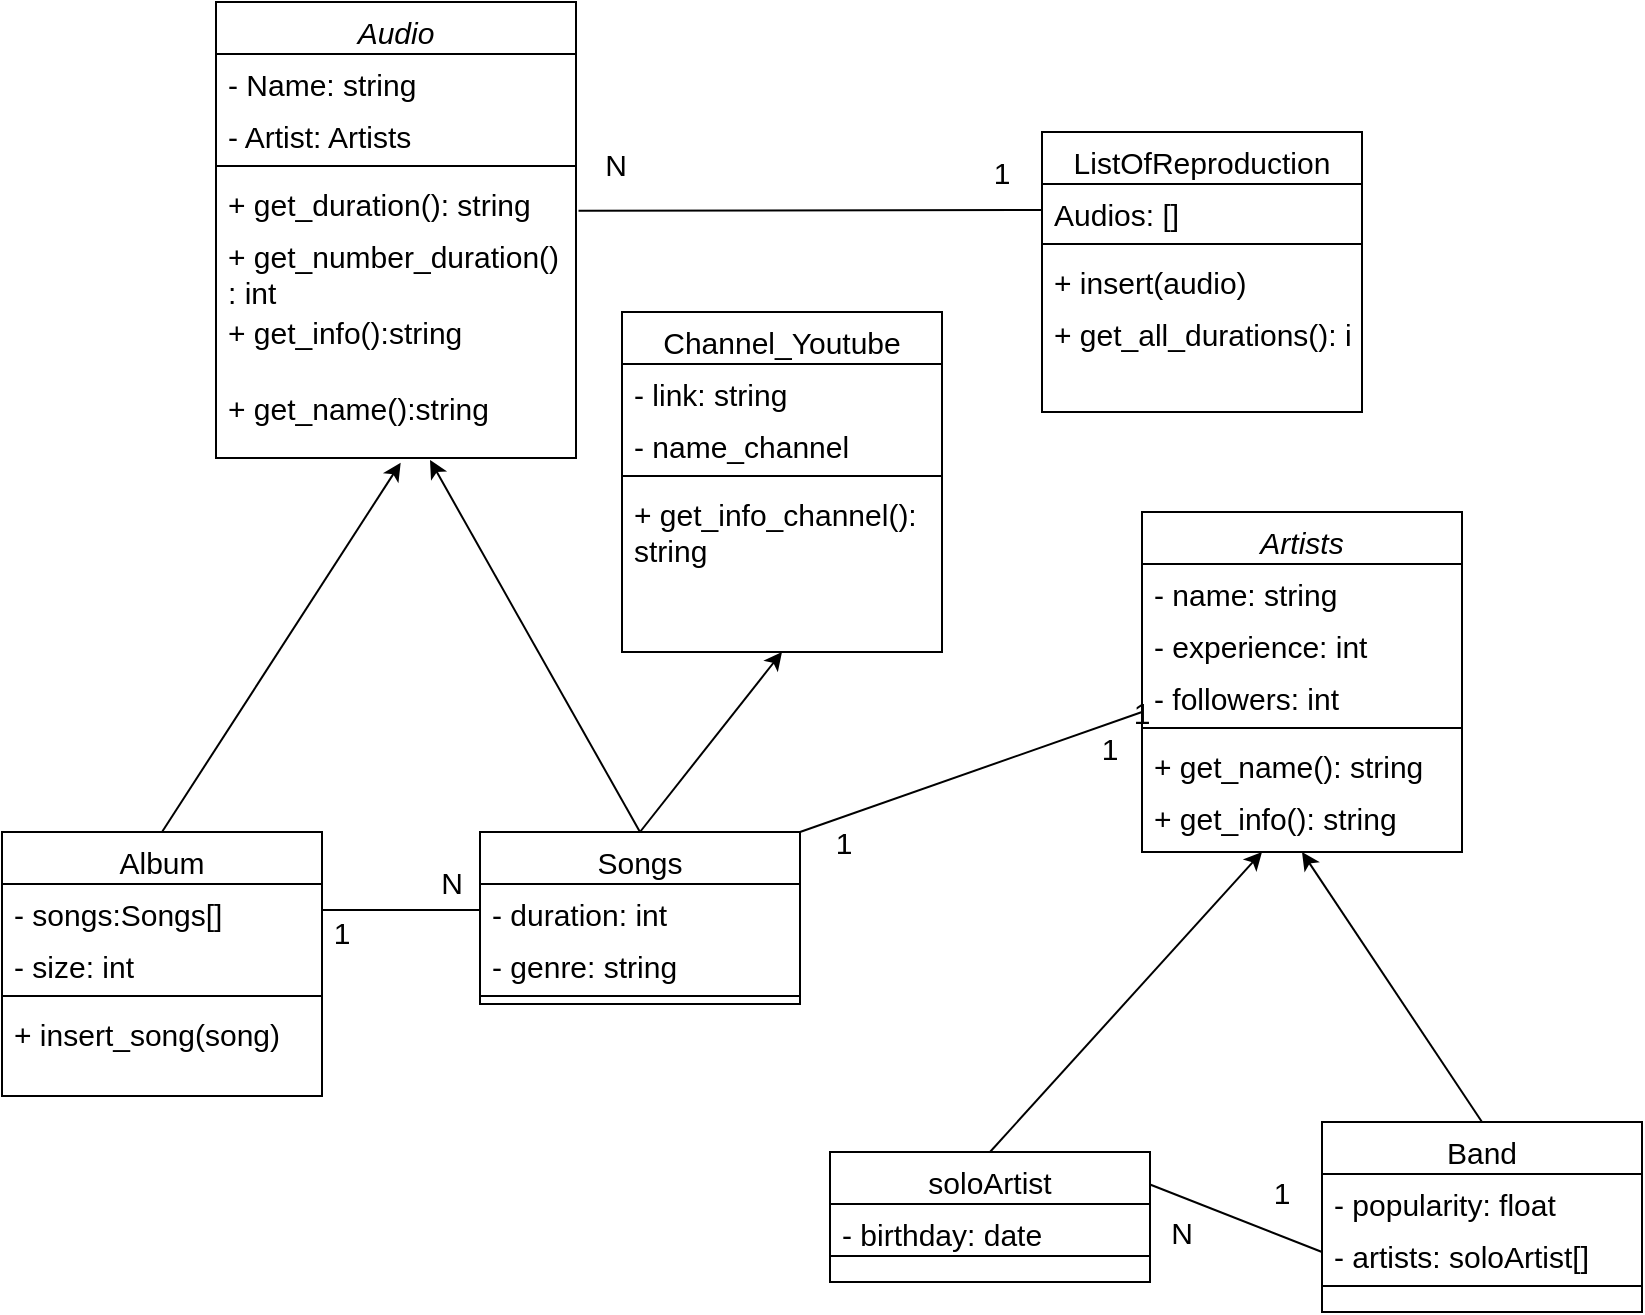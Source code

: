 <mxfile version="15.3.1" type="device"><diagram id="C5RBs43oDa-KdzZeNtuy" name="Page-1"><mxGraphModel dx="652" dy="316" grid="0" gridSize="10" guides="1" tooltips="1" connect="1" arrows="1" fold="1" page="1" pageScale="1" pageWidth="827" pageHeight="1169" math="0" shadow="0"><root><mxCell id="WIyWlLk6GJQsqaUBKTNV-0"/><mxCell id="WIyWlLk6GJQsqaUBKTNV-1" parent="WIyWlLk6GJQsqaUBKTNV-0"/><mxCell id="zkfFHV4jXpPFQw0GAbJ--0" value="Audio" style="swimlane;fontStyle=2;align=center;verticalAlign=top;childLayout=stackLayout;horizontal=1;startSize=26;horizontalStack=0;resizeParent=1;resizeLast=0;collapsible=1;marginBottom=0;rounded=0;shadow=0;strokeWidth=1;fontSize=15;" parent="WIyWlLk6GJQsqaUBKTNV-1" vertex="1"><mxGeometry x="107" y="25" width="180" height="228" as="geometry"><mxRectangle x="230" y="140" width="160" height="26" as="alternateBounds"/></mxGeometry></mxCell><mxCell id="zkfFHV4jXpPFQw0GAbJ--1" value="- Name: string" style="text;align=left;verticalAlign=top;spacingLeft=4;spacingRight=4;overflow=hidden;rotatable=0;points=[[0,0.5],[1,0.5]];portConstraint=eastwest;fontSize=15;" parent="zkfFHV4jXpPFQw0GAbJ--0" vertex="1"><mxGeometry y="26" width="180" height="26" as="geometry"/></mxCell><mxCell id="zkfFHV4jXpPFQw0GAbJ--3" value="- Artist: Artists" style="text;align=left;verticalAlign=top;spacingLeft=4;spacingRight=4;overflow=hidden;rotatable=0;points=[[0,0.5],[1,0.5]];portConstraint=eastwest;rounded=0;shadow=0;html=0;fontSize=15;" parent="zkfFHV4jXpPFQw0GAbJ--0" vertex="1"><mxGeometry y="52" width="180" height="26" as="geometry"/></mxCell><mxCell id="zkfFHV4jXpPFQw0GAbJ--4" value="" style="line;html=1;strokeWidth=1;align=left;verticalAlign=middle;spacingTop=-1;spacingLeft=3;spacingRight=3;rotatable=0;labelPosition=right;points=[];portConstraint=eastwest;fontSize=15;" parent="zkfFHV4jXpPFQw0GAbJ--0" vertex="1"><mxGeometry y="78" width="180" height="8" as="geometry"/></mxCell><mxCell id="zkfFHV4jXpPFQw0GAbJ--5" value="+ get_duration(): string" style="text;align=left;verticalAlign=top;spacingLeft=4;spacingRight=4;overflow=hidden;rotatable=0;points=[[0,0.5],[1,0.5]];portConstraint=eastwest;fontSize=15;" parent="zkfFHV4jXpPFQw0GAbJ--0" vertex="1"><mxGeometry y="86" width="180" height="26" as="geometry"/></mxCell><mxCell id="wqP7tiD3IzAdIutT0Lsw-1" value="+ get_number_duration()&#10;: int" style="text;align=left;verticalAlign=top;spacingLeft=4;spacingRight=4;overflow=hidden;rotatable=0;points=[[0,0.5],[1,0.5]];portConstraint=eastwest;fontSize=15;" parent="zkfFHV4jXpPFQw0GAbJ--0" vertex="1"><mxGeometry y="112" width="180" height="38" as="geometry"/></mxCell><mxCell id="wqP7tiD3IzAdIutT0Lsw-2" value="+ get_info():string" style="text;align=left;verticalAlign=top;spacingLeft=4;spacingRight=4;overflow=hidden;rotatable=0;points=[[0,0.5],[1,0.5]];portConstraint=eastwest;fontSize=15;" parent="zkfFHV4jXpPFQw0GAbJ--0" vertex="1"><mxGeometry y="150" width="180" height="38" as="geometry"/></mxCell><mxCell id="wqP7tiD3IzAdIutT0Lsw-3" value="+ get_name():string" style="text;align=left;verticalAlign=top;spacingLeft=4;spacingRight=4;overflow=hidden;rotatable=0;points=[[0,0.5],[1,0.5]];portConstraint=eastwest;fontSize=15;" parent="zkfFHV4jXpPFQw0GAbJ--0" vertex="1"><mxGeometry y="188" width="180" height="38" as="geometry"/></mxCell><mxCell id="zkfFHV4jXpPFQw0GAbJ--6" value="Album" style="swimlane;fontStyle=0;align=center;verticalAlign=top;childLayout=stackLayout;horizontal=1;startSize=26;horizontalStack=0;resizeParent=1;resizeLast=0;collapsible=1;marginBottom=0;rounded=0;shadow=0;strokeWidth=1;fontSize=15;" parent="WIyWlLk6GJQsqaUBKTNV-1" vertex="1"><mxGeometry y="440" width="160" height="132" as="geometry"><mxRectangle x="130" y="380" width="160" height="26" as="alternateBounds"/></mxGeometry></mxCell><mxCell id="zkfFHV4jXpPFQw0GAbJ--7" value="- songs:Songs[]" style="text;align=left;verticalAlign=top;spacingLeft=4;spacingRight=4;overflow=hidden;rotatable=0;points=[[0,0.5],[1,0.5]];portConstraint=eastwest;fontSize=15;" parent="zkfFHV4jXpPFQw0GAbJ--6" vertex="1"><mxGeometry y="26" width="160" height="26" as="geometry"/></mxCell><mxCell id="zkfFHV4jXpPFQw0GAbJ--8" value="- size: int" style="text;align=left;verticalAlign=top;spacingLeft=4;spacingRight=4;overflow=hidden;rotatable=0;points=[[0,0.5],[1,0.5]];portConstraint=eastwest;rounded=0;shadow=0;html=0;fontSize=15;" parent="zkfFHV4jXpPFQw0GAbJ--6" vertex="1"><mxGeometry y="52" width="160" height="26" as="geometry"/></mxCell><mxCell id="zkfFHV4jXpPFQw0GAbJ--9" value="" style="line;html=1;strokeWidth=1;align=left;verticalAlign=middle;spacingTop=-1;spacingLeft=3;spacingRight=3;rotatable=0;labelPosition=right;points=[];portConstraint=eastwest;fontSize=15;" parent="zkfFHV4jXpPFQw0GAbJ--6" vertex="1"><mxGeometry y="78" width="160" height="8" as="geometry"/></mxCell><mxCell id="zkfFHV4jXpPFQw0GAbJ--10" value="+ insert_song(song)" style="text;align=left;verticalAlign=top;spacingLeft=4;spacingRight=4;overflow=hidden;rotatable=0;points=[[0,0.5],[1,0.5]];portConstraint=eastwest;fontStyle=0;fontSize=15;" parent="zkfFHV4jXpPFQw0GAbJ--6" vertex="1"><mxGeometry y="86" width="160" height="26" as="geometry"/></mxCell><mxCell id="zkfFHV4jXpPFQw0GAbJ--13" value="Songs" style="swimlane;fontStyle=0;align=center;verticalAlign=top;childLayout=stackLayout;horizontal=1;startSize=26;horizontalStack=0;resizeParent=1;resizeLast=0;collapsible=1;marginBottom=0;rounded=0;shadow=0;strokeWidth=1;fontSize=15;" parent="WIyWlLk6GJQsqaUBKTNV-1" vertex="1"><mxGeometry x="239" y="440" width="160" height="86" as="geometry"><mxRectangle x="340" y="380" width="170" height="26" as="alternateBounds"/></mxGeometry></mxCell><mxCell id="zkfFHV4jXpPFQw0GAbJ--14" value="- duration: int" style="text;align=left;verticalAlign=top;spacingLeft=4;spacingRight=4;overflow=hidden;rotatable=0;points=[[0,0.5],[1,0.5]];portConstraint=eastwest;fontSize=15;" parent="zkfFHV4jXpPFQw0GAbJ--13" vertex="1"><mxGeometry y="26" width="160" height="26" as="geometry"/></mxCell><mxCell id="wqP7tiD3IzAdIutT0Lsw-5" value="- genre: string" style="text;align=left;verticalAlign=top;spacingLeft=4;spacingRight=4;overflow=hidden;rotatable=0;points=[[0,0.5],[1,0.5]];portConstraint=eastwest;fontSize=15;" parent="zkfFHV4jXpPFQw0GAbJ--13" vertex="1"><mxGeometry y="52" width="160" height="26" as="geometry"/></mxCell><mxCell id="zkfFHV4jXpPFQw0GAbJ--15" value="" style="line;html=1;strokeWidth=1;align=left;verticalAlign=middle;spacingTop=-1;spacingLeft=3;spacingRight=3;rotatable=0;labelPosition=right;points=[];portConstraint=eastwest;fontSize=15;" parent="zkfFHV4jXpPFQw0GAbJ--13" vertex="1"><mxGeometry y="78" width="160" height="8" as="geometry"/></mxCell><mxCell id="zkfFHV4jXpPFQw0GAbJ--17" value="ListOfReproduction" style="swimlane;fontStyle=0;align=center;verticalAlign=top;childLayout=stackLayout;horizontal=1;startSize=26;horizontalStack=0;resizeParent=1;resizeLast=0;collapsible=1;marginBottom=0;rounded=0;shadow=0;strokeWidth=1;fontSize=15;" parent="WIyWlLk6GJQsqaUBKTNV-1" vertex="1"><mxGeometry x="520" y="90" width="160" height="140" as="geometry"><mxRectangle x="550" y="140" width="160" height="26" as="alternateBounds"/></mxGeometry></mxCell><mxCell id="zkfFHV4jXpPFQw0GAbJ--18" value="Audios: []" style="text;align=left;verticalAlign=top;spacingLeft=4;spacingRight=4;overflow=hidden;rotatable=0;points=[[0,0.5],[1,0.5]];portConstraint=eastwest;fontSize=15;" parent="zkfFHV4jXpPFQw0GAbJ--17" vertex="1"><mxGeometry y="26" width="160" height="26" as="geometry"/></mxCell><mxCell id="zkfFHV4jXpPFQw0GAbJ--23" value="" style="line;html=1;strokeWidth=1;align=left;verticalAlign=middle;spacingTop=-1;spacingLeft=3;spacingRight=3;rotatable=0;labelPosition=right;points=[];portConstraint=eastwest;fontSize=15;" parent="zkfFHV4jXpPFQw0GAbJ--17" vertex="1"><mxGeometry y="52" width="160" height="8" as="geometry"/></mxCell><mxCell id="zkfFHV4jXpPFQw0GAbJ--24" value="+ insert(audio)" style="text;align=left;verticalAlign=top;spacingLeft=4;spacingRight=4;overflow=hidden;rotatable=0;points=[[0,0.5],[1,0.5]];portConstraint=eastwest;fontSize=15;" parent="zkfFHV4jXpPFQw0GAbJ--17" vertex="1"><mxGeometry y="60" width="160" height="26" as="geometry"/></mxCell><mxCell id="zkfFHV4jXpPFQw0GAbJ--25" value="+ get_all_durations(): int" style="text;align=left;verticalAlign=top;spacingLeft=4;spacingRight=4;overflow=hidden;rotatable=0;points=[[0,0.5],[1,0.5]];portConstraint=eastwest;fontSize=15;" parent="zkfFHV4jXpPFQw0GAbJ--17" vertex="1"><mxGeometry y="86" width="160" height="26" as="geometry"/></mxCell><mxCell id="1Xxj1qsiVrOiPoWi4CKO-12" value="Artists" style="swimlane;fontStyle=2;align=center;verticalAlign=top;childLayout=stackLayout;horizontal=1;startSize=26;horizontalStack=0;resizeParent=1;resizeLast=0;collapsible=1;marginBottom=0;rounded=0;shadow=0;strokeWidth=1;fontSize=15;" parent="WIyWlLk6GJQsqaUBKTNV-1" vertex="1"><mxGeometry x="570" y="280" width="160" height="170" as="geometry"><mxRectangle x="230" y="140" width="160" height="26" as="alternateBounds"/></mxGeometry></mxCell><mxCell id="1Xxj1qsiVrOiPoWi4CKO-13" value="- name: string" style="text;align=left;verticalAlign=top;spacingLeft=4;spacingRight=4;overflow=hidden;rotatable=0;points=[[0,0.5],[1,0.5]];portConstraint=eastwest;fontSize=15;" parent="1Xxj1qsiVrOiPoWi4CKO-12" vertex="1"><mxGeometry y="26" width="160" height="26" as="geometry"/></mxCell><mxCell id="1Xxj1qsiVrOiPoWi4CKO-14" value="- experience: int" style="text;align=left;verticalAlign=top;spacingLeft=4;spacingRight=4;overflow=hidden;rotatable=0;points=[[0,0.5],[1,0.5]];portConstraint=eastwest;rounded=0;shadow=0;html=0;fontSize=15;" parent="1Xxj1qsiVrOiPoWi4CKO-12" vertex="1"><mxGeometry y="52" width="160" height="26" as="geometry"/></mxCell><mxCell id="1Xxj1qsiVrOiPoWi4CKO-15" value="- followers: int" style="text;align=left;verticalAlign=top;spacingLeft=4;spacingRight=4;overflow=hidden;rotatable=0;points=[[0,0.5],[1,0.5]];portConstraint=eastwest;rounded=0;shadow=0;html=0;fontSize=15;" parent="1Xxj1qsiVrOiPoWi4CKO-12" vertex="1"><mxGeometry y="78" width="160" height="26" as="geometry"/></mxCell><mxCell id="1Xxj1qsiVrOiPoWi4CKO-16" value="" style="line;html=1;strokeWidth=1;align=left;verticalAlign=middle;spacingTop=-1;spacingLeft=3;spacingRight=3;rotatable=0;labelPosition=right;points=[];portConstraint=eastwest;fontSize=15;" parent="1Xxj1qsiVrOiPoWi4CKO-12" vertex="1"><mxGeometry y="104" width="160" height="8" as="geometry"/></mxCell><mxCell id="1Xxj1qsiVrOiPoWi4CKO-17" value="+ get_name(): string" style="text;align=left;verticalAlign=top;spacingLeft=4;spacingRight=4;overflow=hidden;rotatable=0;points=[[0,0.5],[1,0.5]];portConstraint=eastwest;fontSize=15;" parent="1Xxj1qsiVrOiPoWi4CKO-12" vertex="1"><mxGeometry y="112" width="160" height="26" as="geometry"/></mxCell><mxCell id="wqP7tiD3IzAdIutT0Lsw-7" value="+ get_info(): string" style="text;align=left;verticalAlign=top;spacingLeft=4;spacingRight=4;overflow=hidden;rotatable=0;points=[[0,0.5],[1,0.5]];portConstraint=eastwest;fontSize=15;" parent="1Xxj1qsiVrOiPoWi4CKO-12" vertex="1"><mxGeometry y="138" width="160" height="26" as="geometry"/></mxCell><mxCell id="1Xxj1qsiVrOiPoWi4CKO-18" value="soloArtist" style="swimlane;fontStyle=0;align=center;verticalAlign=top;childLayout=stackLayout;horizontal=1;startSize=26;horizontalStack=0;resizeParent=1;resizeLast=0;collapsible=1;marginBottom=0;rounded=0;shadow=0;strokeWidth=1;fontSize=15;" parent="WIyWlLk6GJQsqaUBKTNV-1" vertex="1"><mxGeometry x="414" y="600" width="160" height="65" as="geometry"><mxRectangle x="130" y="380" width="160" height="26" as="alternateBounds"/></mxGeometry></mxCell><mxCell id="1Xxj1qsiVrOiPoWi4CKO-19" value="- birthday: date" style="text;align=left;verticalAlign=top;spacingLeft=4;spacingRight=4;overflow=hidden;rotatable=0;points=[[0,0.5],[1,0.5]];portConstraint=eastwest;fontSize=15;" parent="1Xxj1qsiVrOiPoWi4CKO-18" vertex="1"><mxGeometry y="26" width="160" height="22" as="geometry"/></mxCell><mxCell id="1Xxj1qsiVrOiPoWi4CKO-22" value="" style="line;html=1;strokeWidth=1;align=left;verticalAlign=middle;spacingTop=-1;spacingLeft=3;spacingRight=3;rotatable=0;labelPosition=right;points=[];portConstraint=eastwest;fontSize=15;" parent="1Xxj1qsiVrOiPoWi4CKO-18" vertex="1"><mxGeometry y="48" width="160" height="8" as="geometry"/></mxCell><mxCell id="1Xxj1qsiVrOiPoWi4CKO-25" value="Band" style="swimlane;fontStyle=0;align=center;verticalAlign=top;childLayout=stackLayout;horizontal=1;startSize=26;horizontalStack=0;resizeParent=1;resizeLast=0;collapsible=1;marginBottom=0;rounded=0;shadow=0;strokeWidth=1;fontSize=15;" parent="WIyWlLk6GJQsqaUBKTNV-1" vertex="1"><mxGeometry x="660" y="585" width="160" height="95" as="geometry"><mxRectangle x="340" y="380" width="170" height="26" as="alternateBounds"/></mxGeometry></mxCell><mxCell id="1Xxj1qsiVrOiPoWi4CKO-26" value="- popularity: float" style="text;align=left;verticalAlign=top;spacingLeft=4;spacingRight=4;overflow=hidden;rotatable=0;points=[[0,0.5],[1,0.5]];portConstraint=eastwest;fontSize=15;" parent="1Xxj1qsiVrOiPoWi4CKO-25" vertex="1"><mxGeometry y="26" width="160" height="26" as="geometry"/></mxCell><mxCell id="wqP7tiD3IzAdIutT0Lsw-8" value="- artists: soloArtist[]" style="text;align=left;verticalAlign=top;spacingLeft=4;spacingRight=4;overflow=hidden;rotatable=0;points=[[0,0.5],[1,0.5]];portConstraint=eastwest;fontSize=15;" parent="1Xxj1qsiVrOiPoWi4CKO-25" vertex="1"><mxGeometry y="52" width="160" height="26" as="geometry"/></mxCell><mxCell id="1Xxj1qsiVrOiPoWi4CKO-27" value="" style="line;html=1;strokeWidth=1;align=left;verticalAlign=middle;spacingTop=-1;spacingLeft=3;spacingRight=3;rotatable=0;labelPosition=right;points=[];portConstraint=eastwest;fontSize=15;" parent="1Xxj1qsiVrOiPoWi4CKO-25" vertex="1"><mxGeometry y="78" width="160" height="8" as="geometry"/></mxCell><mxCell id="1Xxj1qsiVrOiPoWi4CKO-28" value="" style="endArrow=classic;html=1;exitX=0.5;exitY=0;exitDx=0;exitDy=0;fontSize=15;entryX=0.513;entryY=1.114;entryDx=0;entryDy=0;entryPerimeter=0;" parent="WIyWlLk6GJQsqaUBKTNV-1" source="zkfFHV4jXpPFQw0GAbJ--6" target="wqP7tiD3IzAdIutT0Lsw-3" edge="1"><mxGeometry width="50" height="50" relative="1" as="geometry"><mxPoint x="480" y="360" as="sourcePoint"/><mxPoint x="290" y="260" as="targetPoint"/></mxGeometry></mxCell><mxCell id="1Xxj1qsiVrOiPoWi4CKO-30" value="" style="endArrow=classic;html=1;exitX=0.5;exitY=0;exitDx=0;exitDy=0;fontSize=15;" parent="WIyWlLk6GJQsqaUBKTNV-1" source="zkfFHV4jXpPFQw0GAbJ--13" edge="1"><mxGeometry width="50" height="50" relative="1" as="geometry"><mxPoint x="210" y="370" as="sourcePoint"/><mxPoint x="214" y="254" as="targetPoint"/></mxGeometry></mxCell><mxCell id="1Xxj1qsiVrOiPoWi4CKO-32" value="" style="endArrow=classic;html=1;exitX=0.5;exitY=0;exitDx=0;exitDy=0;fontSize=15;" parent="WIyWlLk6GJQsqaUBKTNV-1" source="1Xxj1qsiVrOiPoWi4CKO-25" edge="1"><mxGeometry width="50" height="50" relative="1" as="geometry"><mxPoint x="750" y="630" as="sourcePoint"/><mxPoint x="650" y="450" as="targetPoint"/></mxGeometry></mxCell><mxCell id="1Xxj1qsiVrOiPoWi4CKO-33" value="" style="endArrow=classic;html=1;exitX=0.5;exitY=0;exitDx=0;exitDy=0;fontSize=15;" parent="WIyWlLk6GJQsqaUBKTNV-1" source="1Xxj1qsiVrOiPoWi4CKO-18" edge="1"><mxGeometry width="50" height="50" relative="1" as="geometry"><mxPoint x="400" y="380" as="sourcePoint"/><mxPoint x="630" y="450" as="targetPoint"/></mxGeometry></mxCell><mxCell id="1Xxj1qsiVrOiPoWi4CKO-36" value="" style="endArrow=none;html=1;exitX=1;exitY=0;exitDx=0;exitDy=0;entryX=0.25;entryY=0;entryDx=0;entryDy=0;fontSize=15;" parent="WIyWlLk6GJQsqaUBKTNV-1" source="zkfFHV4jXpPFQw0GAbJ--13" edge="1"><mxGeometry width="50" height="50" relative="1" as="geometry"><mxPoint x="260" y="370" as="sourcePoint"/><mxPoint x="570" y="380" as="targetPoint"/></mxGeometry></mxCell><mxCell id="1Xxj1qsiVrOiPoWi4CKO-38" value="1" style="text;html=1;strokeColor=none;fillColor=none;align=center;verticalAlign=middle;whiteSpace=wrap;rounded=0;fontSize=15;" parent="WIyWlLk6GJQsqaUBKTNV-1" vertex="1"><mxGeometry x="550" y="370" width="40" height="20" as="geometry"/></mxCell><mxCell id="1Xxj1qsiVrOiPoWi4CKO-39" value="1" style="text;html=1;strokeColor=none;fillColor=none;align=center;verticalAlign=middle;whiteSpace=wrap;rounded=0;fontSize=15;" parent="WIyWlLk6GJQsqaUBKTNV-1" vertex="1"><mxGeometry x="401" y="435" width="40" height="20" as="geometry"/></mxCell><mxCell id="1Xxj1qsiVrOiPoWi4CKO-42" value="1" style="text;html=1;strokeColor=none;fillColor=none;align=center;verticalAlign=middle;whiteSpace=wrap;rounded=0;fontSize=15;" parent="WIyWlLk6GJQsqaUBKTNV-1" vertex="1"><mxGeometry x="480" y="100" width="40" height="20" as="geometry"/></mxCell><mxCell id="1Xxj1qsiVrOiPoWi4CKO-43" value="N" style="text;html=1;strokeColor=none;fillColor=none;align=center;verticalAlign=middle;whiteSpace=wrap;rounded=0;fontSize=15;" parent="WIyWlLk6GJQsqaUBKTNV-1" vertex="1"><mxGeometry x="287" y="96" width="40" height="20" as="geometry"/></mxCell><mxCell id="wqP7tiD3IzAdIutT0Lsw-19" value="Channel_Youtube" style="swimlane;fontStyle=0;align=center;verticalAlign=top;childLayout=stackLayout;horizontal=1;startSize=26;horizontalStack=0;resizeParent=1;resizeLast=0;collapsible=1;marginBottom=0;rounded=0;shadow=0;strokeWidth=1;fontSize=15;" parent="WIyWlLk6GJQsqaUBKTNV-1" vertex="1"><mxGeometry x="310" y="180" width="160" height="170" as="geometry"><mxRectangle x="130" y="380" width="160" height="26" as="alternateBounds"/></mxGeometry></mxCell><mxCell id="wqP7tiD3IzAdIutT0Lsw-20" value="- link: string" style="text;align=left;verticalAlign=top;spacingLeft=4;spacingRight=4;overflow=hidden;rotatable=0;points=[[0,0.5],[1,0.5]];portConstraint=eastwest;fontSize=15;" parent="wqP7tiD3IzAdIutT0Lsw-19" vertex="1"><mxGeometry y="26" width="160" height="26" as="geometry"/></mxCell><mxCell id="wqP7tiD3IzAdIutT0Lsw-21" value="- name_channel" style="text;align=left;verticalAlign=top;spacingLeft=4;spacingRight=4;overflow=hidden;rotatable=0;points=[[0,0.5],[1,0.5]];portConstraint=eastwest;rounded=0;shadow=0;html=0;fontSize=15;" parent="wqP7tiD3IzAdIutT0Lsw-19" vertex="1"><mxGeometry y="52" width="160" height="26" as="geometry"/></mxCell><mxCell id="wqP7tiD3IzAdIutT0Lsw-22" value="" style="line;html=1;strokeWidth=1;align=left;verticalAlign=middle;spacingTop=-1;spacingLeft=3;spacingRight=3;rotatable=0;labelPosition=right;points=[];portConstraint=eastwest;fontSize=15;" parent="wqP7tiD3IzAdIutT0Lsw-19" vertex="1"><mxGeometry y="78" width="160" height="8" as="geometry"/></mxCell><mxCell id="wqP7tiD3IzAdIutT0Lsw-23" value="+ get_info_channel():&#10;string" style="text;align=left;verticalAlign=top;spacingLeft=4;spacingRight=4;overflow=hidden;rotatable=0;points=[[0,0.5],[1,0.5]];portConstraint=eastwest;fontStyle=0;fontSize=15;" parent="wqP7tiD3IzAdIutT0Lsw-19" vertex="1"><mxGeometry y="86" width="160" height="44" as="geometry"/></mxCell><mxCell id="wqP7tiD3IzAdIutT0Lsw-25" value="" style="endArrow=classic;html=1;exitX=0.5;exitY=0;exitDx=0;exitDy=0;fontSize=15;" parent="WIyWlLk6GJQsqaUBKTNV-1" source="zkfFHV4jXpPFQw0GAbJ--13" edge="1"><mxGeometry width="50" height="50" relative="1" as="geometry"><mxPoint x="290" y="450" as="sourcePoint"/><mxPoint x="390" y="350" as="targetPoint"/></mxGeometry></mxCell><mxCell id="wqP7tiD3IzAdIutT0Lsw-26" value="1" style="text;html=1;strokeColor=none;fillColor=none;align=center;verticalAlign=middle;whiteSpace=wrap;rounded=0;fontSize=15;" parent="WIyWlLk6GJQsqaUBKTNV-1" vertex="1"><mxGeometry x="534" y="388" width="40" height="20" as="geometry"/></mxCell><mxCell id="wqP7tiD3IzAdIutT0Lsw-28" value="" style="endArrow=none;html=1;exitX=1;exitY=0.5;exitDx=0;exitDy=0;entryX=0;entryY=0.5;entryDx=0;entryDy=0;fontSize=15;" parent="WIyWlLk6GJQsqaUBKTNV-1" source="zkfFHV4jXpPFQw0GAbJ--7" target="zkfFHV4jXpPFQw0GAbJ--14" edge="1"><mxGeometry width="50" height="50" relative="1" as="geometry"><mxPoint x="80" y="586" as="sourcePoint"/><mxPoint x="290" y="526" as="targetPoint"/></mxGeometry></mxCell><mxCell id="wqP7tiD3IzAdIutT0Lsw-30" value="N" style="text;html=1;strokeColor=none;fillColor=none;align=center;verticalAlign=middle;whiteSpace=wrap;rounded=0;fontSize=15;" parent="WIyWlLk6GJQsqaUBKTNV-1" vertex="1"><mxGeometry x="205" y="455" width="40" height="20" as="geometry"/></mxCell><mxCell id="wqP7tiD3IzAdIutT0Lsw-29" value="1" style="text;html=1;strokeColor=none;fillColor=none;align=center;verticalAlign=middle;whiteSpace=wrap;rounded=0;fontSize=15;" parent="WIyWlLk6GJQsqaUBKTNV-1" vertex="1"><mxGeometry x="90" y="480" width="160" height="20" as="geometry"/></mxCell><mxCell id="wqP7tiD3IzAdIutT0Lsw-31" value="" style="endArrow=none;html=1;exitX=1;exitY=0.25;exitDx=0;exitDy=0;entryX=0.25;entryY=0;entryDx=0;entryDy=0;fontSize=15;" parent="WIyWlLk6GJQsqaUBKTNV-1" source="1Xxj1qsiVrOiPoWi4CKO-18" edge="1"><mxGeometry width="50" height="50" relative="1" as="geometry"><mxPoint x="450" y="710" as="sourcePoint"/><mxPoint x="660" y="650" as="targetPoint"/></mxGeometry></mxCell><mxCell id="wqP7tiD3IzAdIutT0Lsw-33" value="N" style="text;html=1;strokeColor=none;fillColor=none;align=center;verticalAlign=middle;whiteSpace=wrap;rounded=0;fontSize=15;" parent="WIyWlLk6GJQsqaUBKTNV-1" vertex="1"><mxGeometry x="570" y="630" width="40" height="20" as="geometry"/></mxCell><mxCell id="wqP7tiD3IzAdIutT0Lsw-36" value="1" style="text;html=1;strokeColor=none;fillColor=none;align=center;verticalAlign=middle;whiteSpace=wrap;rounded=0;fontSize=15;" parent="WIyWlLk6GJQsqaUBKTNV-1" vertex="1"><mxGeometry x="620" y="610" width="40" height="20" as="geometry"/></mxCell><mxCell id="itizvD0cCGES0_Z40HR4-0" value="" style="endArrow=none;html=1;exitX=1.007;exitY=-0.202;exitDx=0;exitDy=0;entryX=0;entryY=0.5;entryDx=0;entryDy=0;fontSize=15;exitPerimeter=0;" edge="1" parent="WIyWlLk6GJQsqaUBKTNV-1" source="wqP7tiD3IzAdIutT0Lsw-1" target="zkfFHV4jXpPFQw0GAbJ--18"><mxGeometry width="50" height="50" relative="1" as="geometry"><mxPoint x="235" y="258" as="sourcePoint"/><mxPoint x="445" y="198" as="targetPoint"/></mxGeometry></mxCell></root></mxGraphModel></diagram></mxfile>